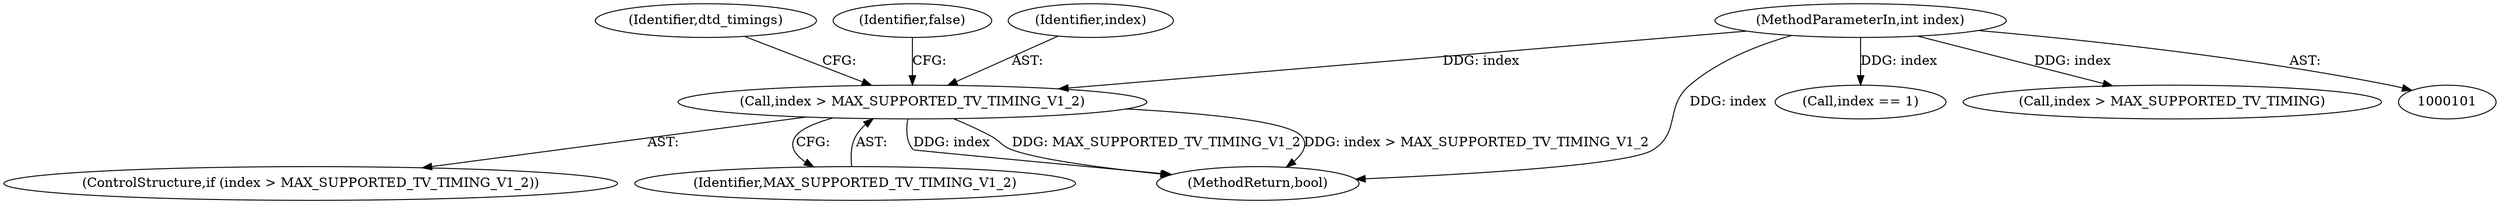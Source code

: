 digraph "1_linux_0031c41be5c529f8329e327b63cde92ba1284842@del" {
"1000382" [label="(Call,index > MAX_SUPPORTED_TV_TIMING_V1_2)"];
"1000103" [label="(MethodParameterIn,int index)"];
"1000381" [label="(ControlStructure,if (index > MAX_SUPPORTED_TV_TIMING_V1_2))"];
"1000382" [label="(Call,index > MAX_SUPPORTED_TV_TIMING_V1_2)"];
"1000354" [label="(Call,index == 1)"];
"1000388" [label="(Identifier,dtd_timings)"];
"1000103" [label="(MethodParameterIn,int index)"];
"1000386" [label="(Identifier,false)"];
"1000384" [label="(Identifier,MAX_SUPPORTED_TV_TIMING_V1_2)"];
"1000158" [label="(Call,index > MAX_SUPPORTED_TV_TIMING)"];
"1000558" [label="(MethodReturn,bool)"];
"1000383" [label="(Identifier,index)"];
"1000382" -> "1000381"  [label="AST: "];
"1000382" -> "1000384"  [label="CFG: "];
"1000383" -> "1000382"  [label="AST: "];
"1000384" -> "1000382"  [label="AST: "];
"1000386" -> "1000382"  [label="CFG: "];
"1000388" -> "1000382"  [label="CFG: "];
"1000382" -> "1000558"  [label="DDG: index"];
"1000382" -> "1000558"  [label="DDG: MAX_SUPPORTED_TV_TIMING_V1_2"];
"1000382" -> "1000558"  [label="DDG: index > MAX_SUPPORTED_TV_TIMING_V1_2"];
"1000103" -> "1000382"  [label="DDG: index"];
"1000103" -> "1000101"  [label="AST: "];
"1000103" -> "1000558"  [label="DDG: index"];
"1000103" -> "1000158"  [label="DDG: index"];
"1000103" -> "1000354"  [label="DDG: index"];
}
